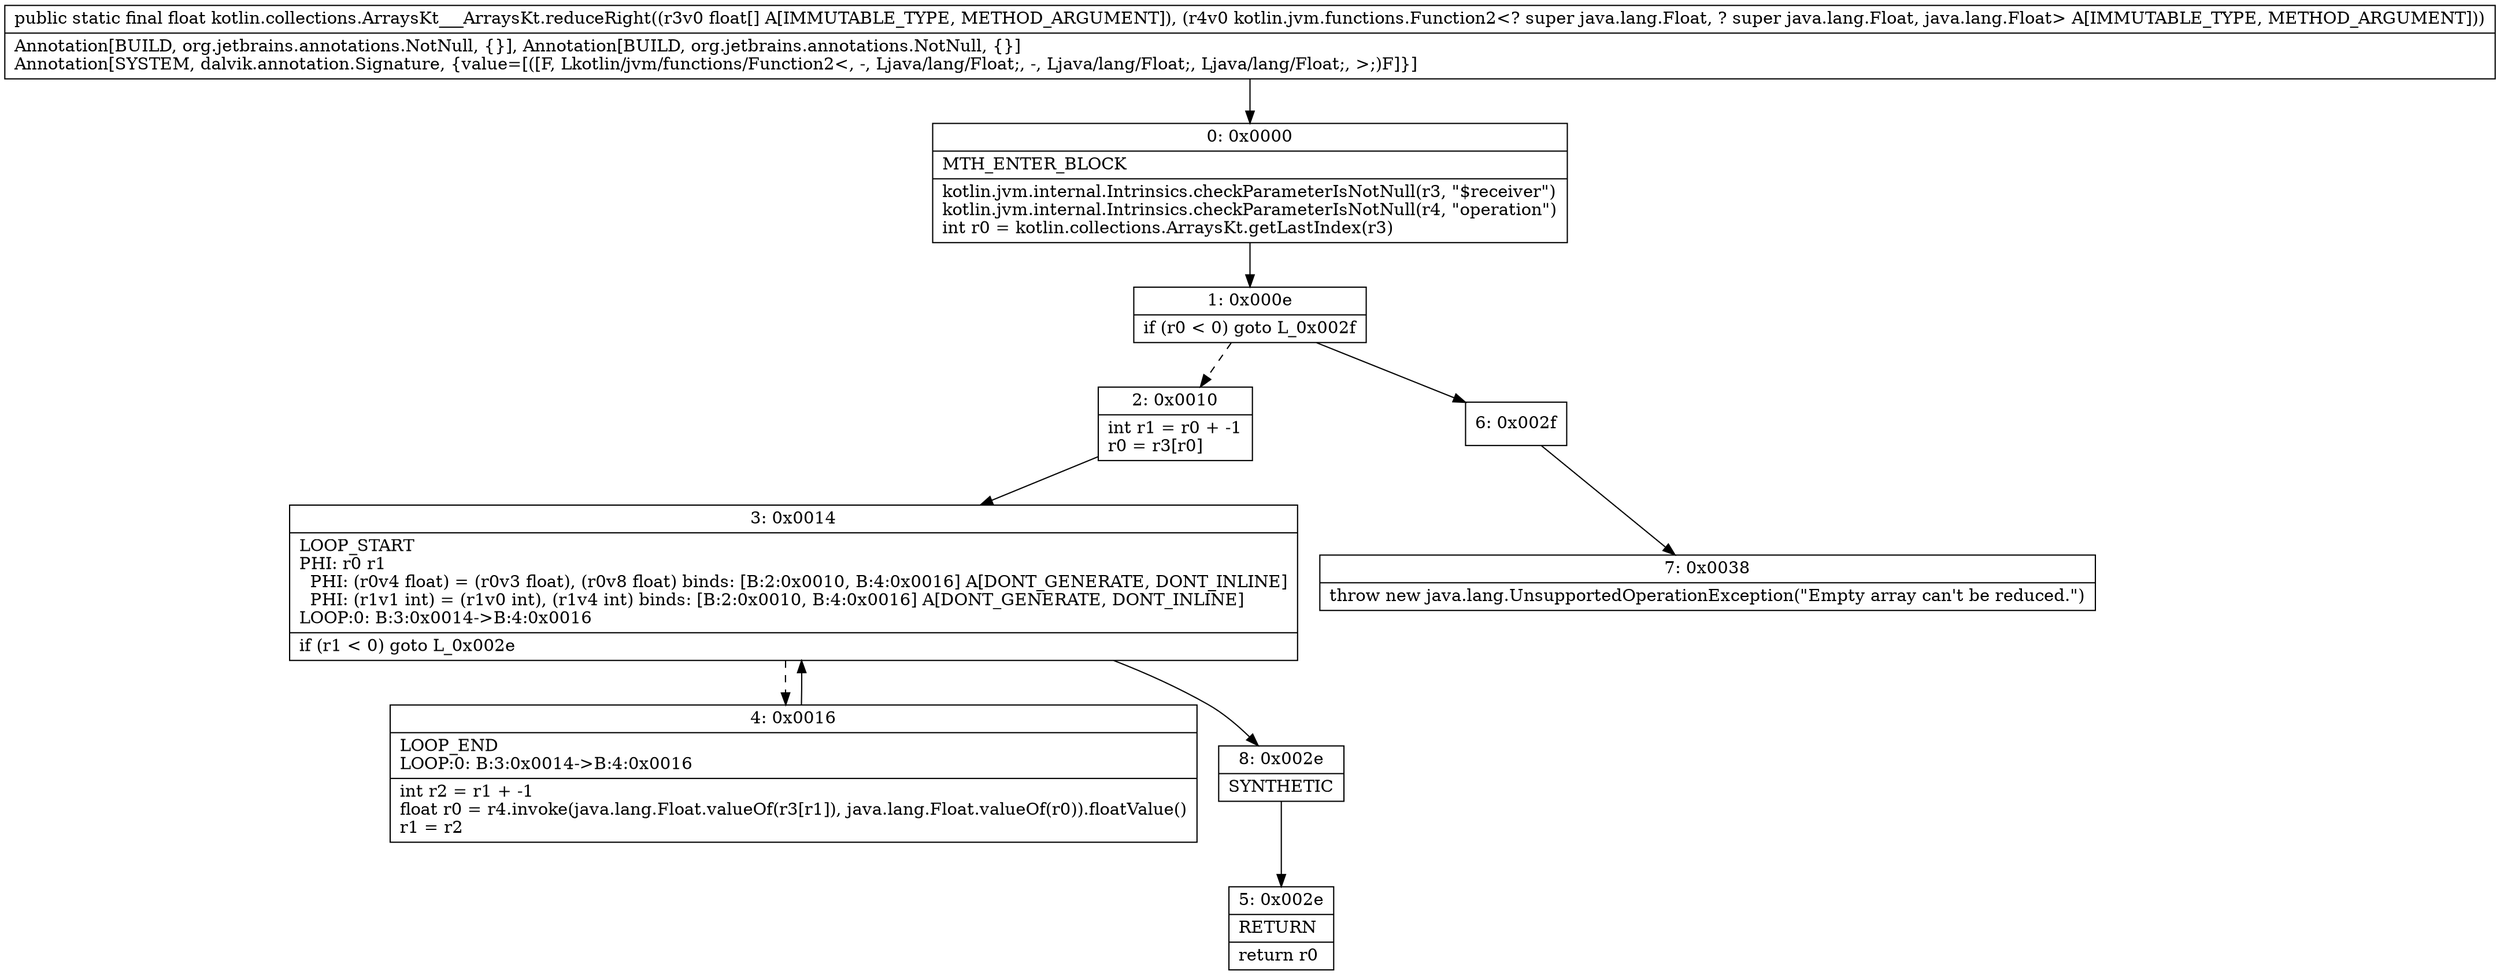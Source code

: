 digraph "CFG forkotlin.collections.ArraysKt___ArraysKt.reduceRight([FLkotlin\/jvm\/functions\/Function2;)F" {
Node_0 [shape=record,label="{0\:\ 0x0000|MTH_ENTER_BLOCK\l|kotlin.jvm.internal.Intrinsics.checkParameterIsNotNull(r3, \"$receiver\")\lkotlin.jvm.internal.Intrinsics.checkParameterIsNotNull(r4, \"operation\")\lint r0 = kotlin.collections.ArraysKt.getLastIndex(r3)\l}"];
Node_1 [shape=record,label="{1\:\ 0x000e|if (r0 \< 0) goto L_0x002f\l}"];
Node_2 [shape=record,label="{2\:\ 0x0010|int r1 = r0 + \-1\lr0 = r3[r0]\l}"];
Node_3 [shape=record,label="{3\:\ 0x0014|LOOP_START\lPHI: r0 r1 \l  PHI: (r0v4 float) = (r0v3 float), (r0v8 float) binds: [B:2:0x0010, B:4:0x0016] A[DONT_GENERATE, DONT_INLINE]\l  PHI: (r1v1 int) = (r1v0 int), (r1v4 int) binds: [B:2:0x0010, B:4:0x0016] A[DONT_GENERATE, DONT_INLINE]\lLOOP:0: B:3:0x0014\-\>B:4:0x0016\l|if (r1 \< 0) goto L_0x002e\l}"];
Node_4 [shape=record,label="{4\:\ 0x0016|LOOP_END\lLOOP:0: B:3:0x0014\-\>B:4:0x0016\l|int r2 = r1 + \-1\lfloat r0 = r4.invoke(java.lang.Float.valueOf(r3[r1]), java.lang.Float.valueOf(r0)).floatValue()\lr1 = r2\l}"];
Node_5 [shape=record,label="{5\:\ 0x002e|RETURN\l|return r0\l}"];
Node_6 [shape=record,label="{6\:\ 0x002f}"];
Node_7 [shape=record,label="{7\:\ 0x0038|throw new java.lang.UnsupportedOperationException(\"Empty array can't be reduced.\")\l}"];
Node_8 [shape=record,label="{8\:\ 0x002e|SYNTHETIC\l}"];
MethodNode[shape=record,label="{public static final float kotlin.collections.ArraysKt___ArraysKt.reduceRight((r3v0 float[] A[IMMUTABLE_TYPE, METHOD_ARGUMENT]), (r4v0 kotlin.jvm.functions.Function2\<? super java.lang.Float, ? super java.lang.Float, java.lang.Float\> A[IMMUTABLE_TYPE, METHOD_ARGUMENT]))  | Annotation[BUILD, org.jetbrains.annotations.NotNull, \{\}], Annotation[BUILD, org.jetbrains.annotations.NotNull, \{\}]\lAnnotation[SYSTEM, dalvik.annotation.Signature, \{value=[([F, Lkotlin\/jvm\/functions\/Function2\<, \-, Ljava\/lang\/Float;, \-, Ljava\/lang\/Float;, Ljava\/lang\/Float;, \>;)F]\}]\l}"];
MethodNode -> Node_0;
Node_0 -> Node_1;
Node_1 -> Node_2[style=dashed];
Node_1 -> Node_6;
Node_2 -> Node_3;
Node_3 -> Node_4[style=dashed];
Node_3 -> Node_8;
Node_4 -> Node_3;
Node_6 -> Node_7;
Node_8 -> Node_5;
}

